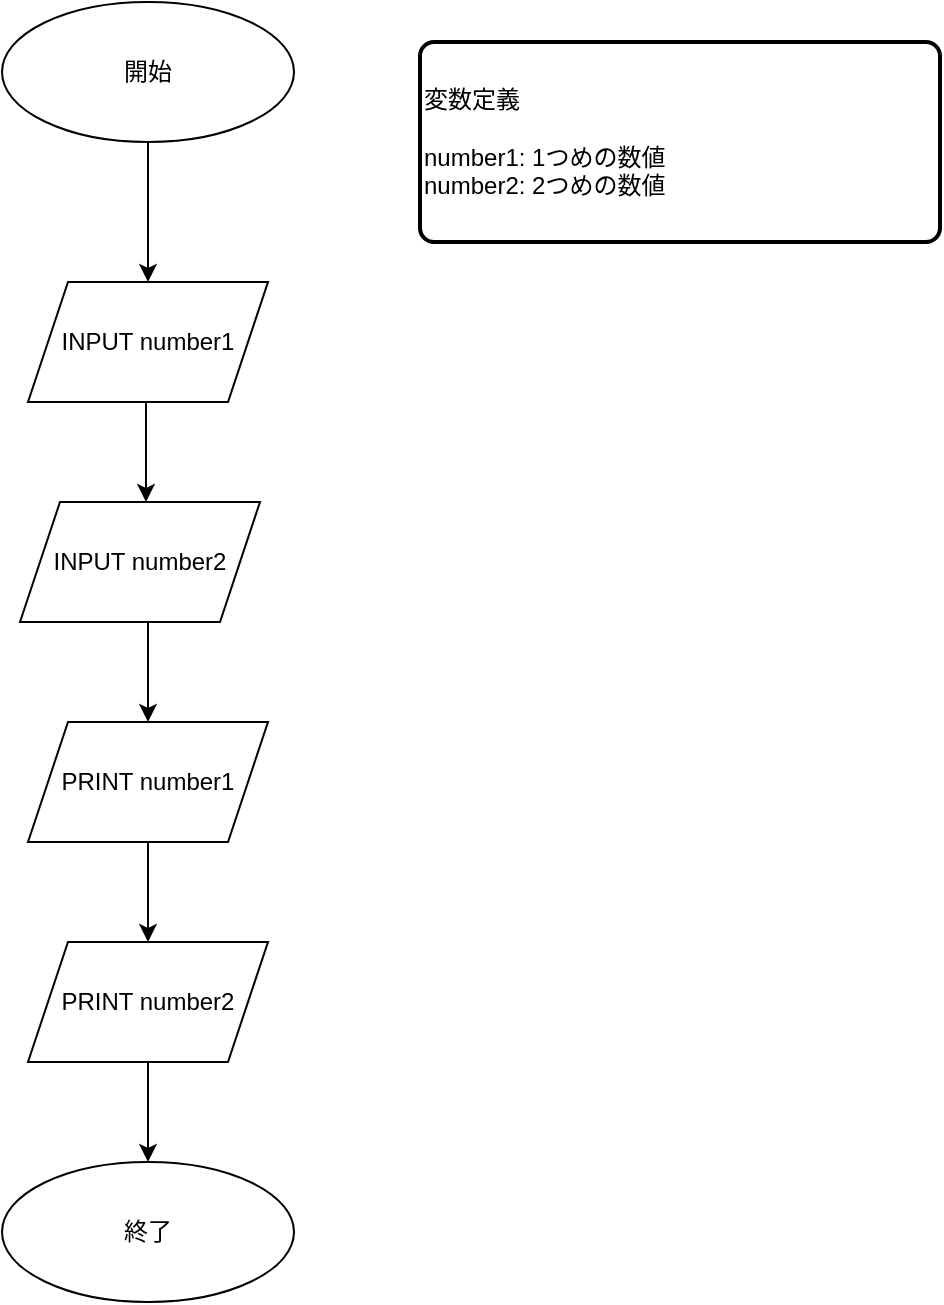 <mxfile version="14.2.9" type="github">
  <diagram id="xGpIjq1XUX4PJ_8iyHJj" name="ページ1">
    <mxGraphModel dx="1088" dy="677" grid="1" gridSize="10" guides="1" tooltips="1" connect="1" arrows="1" fold="1" page="1" pageScale="1" pageWidth="827" pageHeight="1169" math="0" shadow="0">
      <root>
        <mxCell id="0" />
        <mxCell id="1" parent="0" />
        <mxCell id="CgWaPe-k0yE7VL1SeDfK-1" value="開始" style="ellipse;whiteSpace=wrap;html=1;" vertex="1" parent="1">
          <mxGeometry x="341" y="40" width="146" height="70" as="geometry" />
        </mxCell>
        <mxCell id="CgWaPe-k0yE7VL1SeDfK-2" value="" style="endArrow=classic;html=1;entryX=0.5;entryY=0;entryDx=0;entryDy=0;" edge="1" parent="1" target="CgWaPe-k0yE7VL1SeDfK-3">
          <mxGeometry width="50" height="50" relative="1" as="geometry">
            <mxPoint x="414" y="110" as="sourcePoint" />
            <mxPoint x="414" y="180" as="targetPoint" />
            <Array as="points" />
          </mxGeometry>
        </mxCell>
        <mxCell id="CgWaPe-k0yE7VL1SeDfK-3" value="INPUT number1" style="shape=parallelogram;perimeter=parallelogramPerimeter;whiteSpace=wrap;html=1;fixedSize=1;" vertex="1" parent="1">
          <mxGeometry x="354" y="180" width="120" height="60" as="geometry" />
        </mxCell>
        <mxCell id="CgWaPe-k0yE7VL1SeDfK-4" value="PRINT number1" style="shape=parallelogram;perimeter=parallelogramPerimeter;whiteSpace=wrap;html=1;fixedSize=1;" vertex="1" parent="1">
          <mxGeometry x="354" y="400" width="120" height="60" as="geometry" />
        </mxCell>
        <mxCell id="CgWaPe-k0yE7VL1SeDfK-9" value="終了" style="ellipse;whiteSpace=wrap;html=1;" vertex="1" parent="1">
          <mxGeometry x="341" y="620" width="146" height="70" as="geometry" />
        </mxCell>
        <mxCell id="CgWaPe-k0yE7VL1SeDfK-11" value="INPUT number2" style="shape=parallelogram;perimeter=parallelogramPerimeter;whiteSpace=wrap;html=1;fixedSize=1;" vertex="1" parent="1">
          <mxGeometry x="350" y="290" width="120" height="60" as="geometry" />
        </mxCell>
        <mxCell id="CgWaPe-k0yE7VL1SeDfK-18" value="" style="endArrow=classic;html=1;" edge="1" parent="1">
          <mxGeometry width="50" height="50" relative="1" as="geometry">
            <mxPoint x="413" y="240" as="sourcePoint" />
            <mxPoint x="413" y="290" as="targetPoint" />
            <Array as="points" />
          </mxGeometry>
        </mxCell>
        <mxCell id="CgWaPe-k0yE7VL1SeDfK-20" value="" style="endArrow=classic;html=1;" edge="1" parent="1">
          <mxGeometry width="50" height="50" relative="1" as="geometry">
            <mxPoint x="414" y="350" as="sourcePoint" />
            <mxPoint x="414" y="400" as="targetPoint" />
            <Array as="points" />
          </mxGeometry>
        </mxCell>
        <mxCell id="CgWaPe-k0yE7VL1SeDfK-21" value="PRINT number2" style="shape=parallelogram;perimeter=parallelogramPerimeter;whiteSpace=wrap;html=1;fixedSize=1;" vertex="1" parent="1">
          <mxGeometry x="354" y="510" width="120" height="60" as="geometry" />
        </mxCell>
        <mxCell id="CgWaPe-k0yE7VL1SeDfK-24" value="" style="endArrow=classic;html=1;" edge="1" parent="1">
          <mxGeometry width="50" height="50" relative="1" as="geometry">
            <mxPoint x="414" y="460" as="sourcePoint" />
            <mxPoint x="414" y="510" as="targetPoint" />
            <Array as="points" />
          </mxGeometry>
        </mxCell>
        <mxCell id="CgWaPe-k0yE7VL1SeDfK-25" value="" style="endArrow=classic;html=1;" edge="1" parent="1">
          <mxGeometry width="50" height="50" relative="1" as="geometry">
            <mxPoint x="414" y="570" as="sourcePoint" />
            <mxPoint x="414" y="620" as="targetPoint" />
            <Array as="points" />
          </mxGeometry>
        </mxCell>
        <mxCell id="CgWaPe-k0yE7VL1SeDfK-26" value="変数定義&lt;br&gt;&lt;br&gt;number1: 1つめの数値&lt;br&gt;number2: 2つめの数値" style="rounded=1;whiteSpace=wrap;html=1;absoluteArcSize=1;arcSize=14;strokeWidth=2;align=left;" vertex="1" parent="1">
          <mxGeometry x="550" y="60" width="260" height="100" as="geometry" />
        </mxCell>
      </root>
    </mxGraphModel>
  </diagram>
</mxfile>
